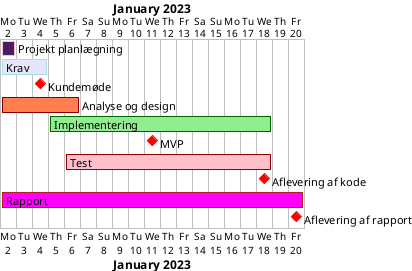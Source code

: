 @startgantt
'https://plantuml.com/gantt-diagram

Project starts 2023-01-02
[Projekt planlægning] lasts 1 day and is colored in #491e5e/pink
[Krav] lasts 3 days and is colored in Lavender/LightBlue
[Kundemøde] happens 2023-01-04 and is colored in red
[Analyse og design] lasts 5 days and is colored in Coral/maroon
[Implementering] lasts 14 days and starts at 2023-01-05 and is colored in lightgreen/darkgreen
[MVP] happens at 2023-01-11 and is colored in red
[Test] lasts 13 days and starts at 2023-01-06 and is colored in pink/darkred
[Aflevering af kode] happens at 2023-01-18 and is colored in red
[Rapport] lasts 19 days and starts 2023-01-02 and is colored in Fuchsia/firebrick
[Aflevering af rapport] happens at 2023-01-20 and is colored in red



@endgantt